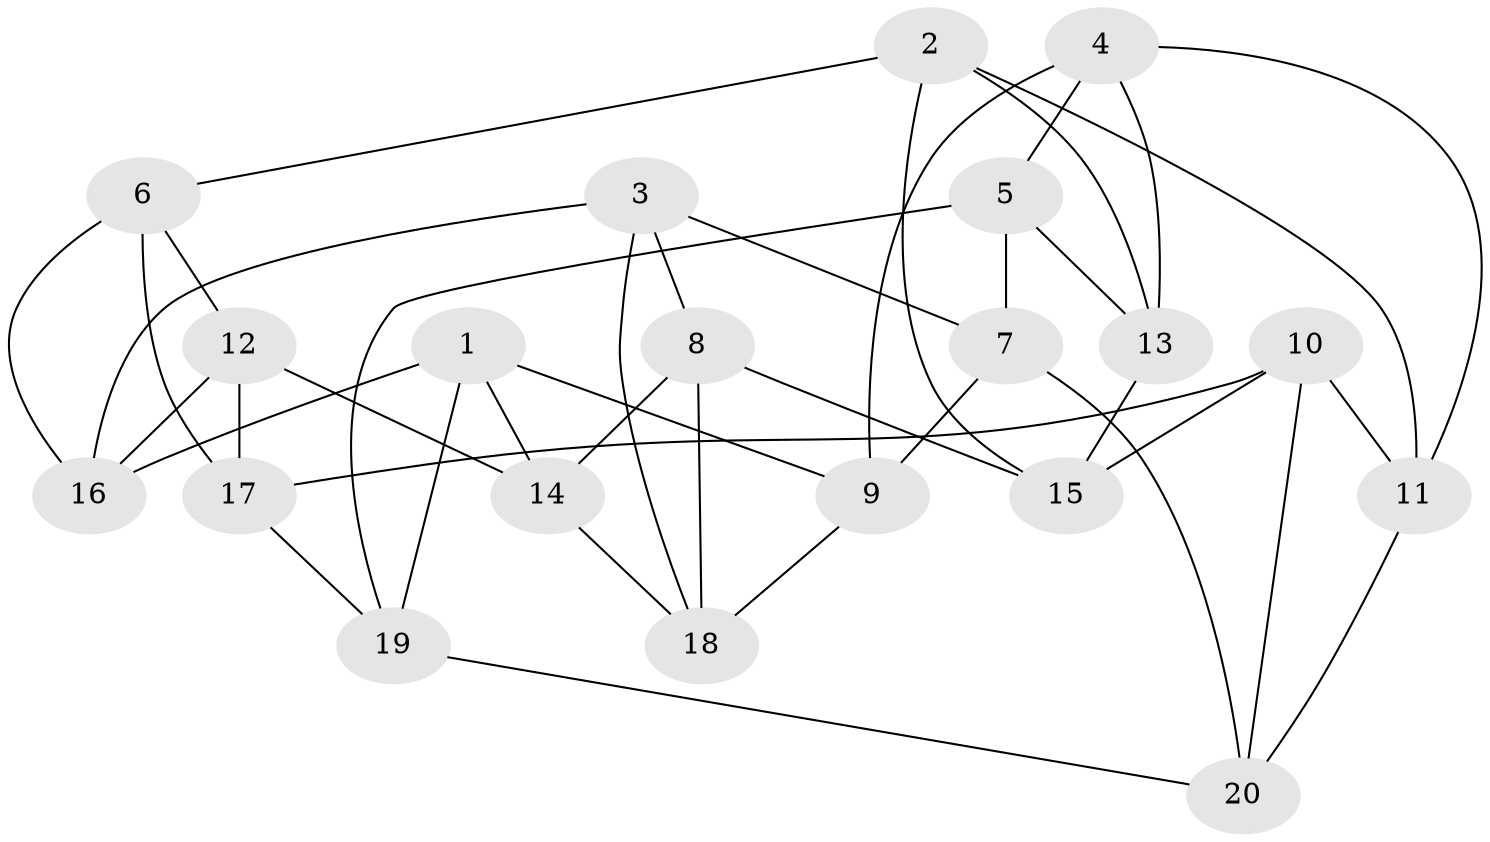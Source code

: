 // Generated by graph-tools (version 1.1) at 2025/46/02/15/25 05:46:28]
// undirected, 20 vertices, 40 edges
graph export_dot {
graph [start="1"]
  node [color=gray90,style=filled];
  1;
  2;
  3;
  4;
  5;
  6;
  7;
  8;
  9;
  10;
  11;
  12;
  13;
  14;
  15;
  16;
  17;
  18;
  19;
  20;
  1 -- 16;
  1 -- 9;
  1 -- 14;
  1 -- 19;
  2 -- 6;
  2 -- 13;
  2 -- 15;
  2 -- 11;
  3 -- 8;
  3 -- 16;
  3 -- 18;
  3 -- 7;
  4 -- 9;
  4 -- 5;
  4 -- 11;
  4 -- 13;
  5 -- 7;
  5 -- 19;
  5 -- 13;
  6 -- 12;
  6 -- 17;
  6 -- 16;
  7 -- 9;
  7 -- 20;
  8 -- 14;
  8 -- 18;
  8 -- 15;
  9 -- 18;
  10 -- 20;
  10 -- 17;
  10 -- 15;
  10 -- 11;
  11 -- 20;
  12 -- 17;
  12 -- 14;
  12 -- 16;
  13 -- 15;
  14 -- 18;
  17 -- 19;
  19 -- 20;
}
